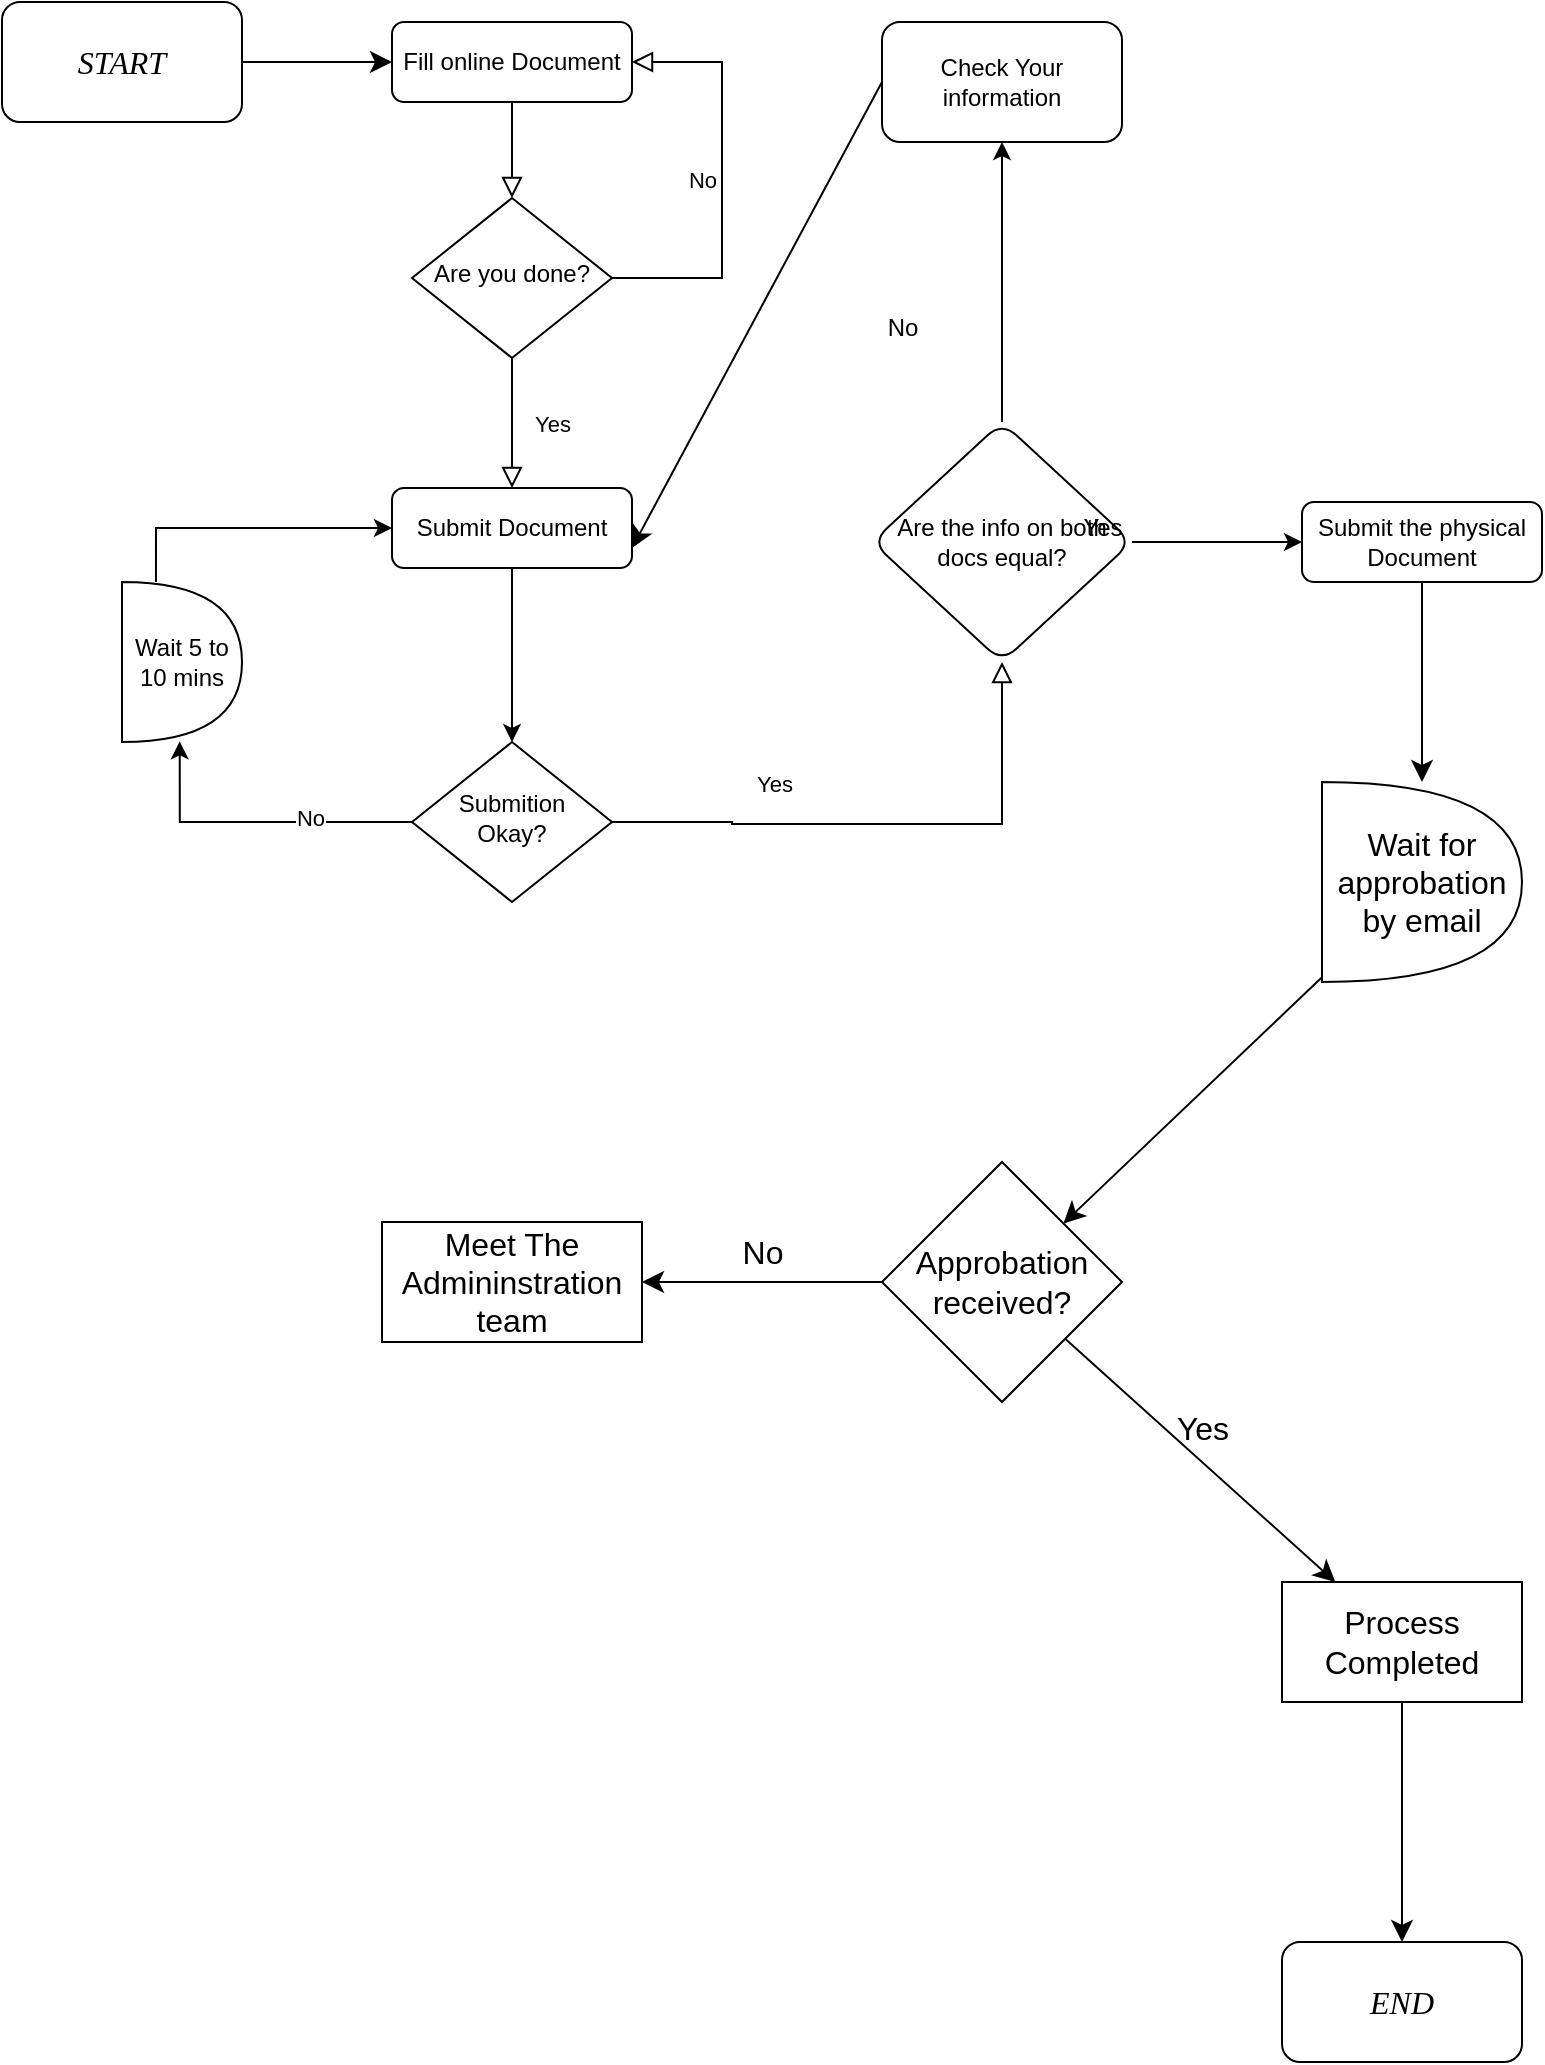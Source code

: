 <mxfile version="22.1.2" type="device">
  <diagram id="C5RBs43oDa-KdzZeNtuy" name="Page-1">
    <mxGraphModel dx="864" dy="606" grid="1" gridSize="10" guides="1" tooltips="1" connect="1" arrows="1" fold="1" page="1" pageScale="1" pageWidth="827" pageHeight="1169" math="0" shadow="0">
      <root>
        <mxCell id="WIyWlLk6GJQsqaUBKTNV-0" />
        <mxCell id="WIyWlLk6GJQsqaUBKTNV-1" parent="WIyWlLk6GJQsqaUBKTNV-0" />
        <mxCell id="WIyWlLk6GJQsqaUBKTNV-2" value="" style="rounded=0;html=1;jettySize=auto;orthogonalLoop=1;fontSize=11;endArrow=block;endFill=0;endSize=8;strokeWidth=1;shadow=0;labelBackgroundColor=none;edgeStyle=orthogonalEdgeStyle;" parent="WIyWlLk6GJQsqaUBKTNV-1" source="WIyWlLk6GJQsqaUBKTNV-3" target="WIyWlLk6GJQsqaUBKTNV-6" edge="1">
          <mxGeometry relative="1" as="geometry" />
        </mxCell>
        <mxCell id="WIyWlLk6GJQsqaUBKTNV-3" value="Fill online Document" style="rounded=1;whiteSpace=wrap;html=1;fontSize=12;glass=0;strokeWidth=1;shadow=0;" parent="WIyWlLk6GJQsqaUBKTNV-1" vertex="1">
          <mxGeometry x="195" y="80" width="120" height="40" as="geometry" />
        </mxCell>
        <mxCell id="WIyWlLk6GJQsqaUBKTNV-4" value="Yes" style="rounded=0;html=1;jettySize=auto;orthogonalLoop=1;fontSize=11;endArrow=block;endFill=0;endSize=8;strokeWidth=1;shadow=0;labelBackgroundColor=none;edgeStyle=orthogonalEdgeStyle;entryX=0.5;entryY=0;entryDx=0;entryDy=0;" parent="WIyWlLk6GJQsqaUBKTNV-1" source="WIyWlLk6GJQsqaUBKTNV-6" target="sq6PMqZxdVyv28Y4fQ6T-0" edge="1">
          <mxGeometry y="20" relative="1" as="geometry">
            <mxPoint as="offset" />
            <Array as="points" />
          </mxGeometry>
        </mxCell>
        <mxCell id="WIyWlLk6GJQsqaUBKTNV-5" value="No" style="edgeStyle=orthogonalEdgeStyle;rounded=0;html=1;jettySize=auto;orthogonalLoop=1;fontSize=11;endArrow=block;endFill=0;endSize=8;strokeWidth=1;shadow=0;labelBackgroundColor=none;entryX=1;entryY=0.5;entryDx=0;entryDy=0;" parent="WIyWlLk6GJQsqaUBKTNV-1" source="WIyWlLk6GJQsqaUBKTNV-6" target="WIyWlLk6GJQsqaUBKTNV-3" edge="1">
          <mxGeometry y="10" relative="1" as="geometry">
            <mxPoint as="offset" />
            <Array as="points">
              <mxPoint x="360" y="208" />
              <mxPoint x="360" y="100" />
            </Array>
          </mxGeometry>
        </mxCell>
        <mxCell id="WIyWlLk6GJQsqaUBKTNV-6" value="Are you done?" style="rhombus;whiteSpace=wrap;html=1;shadow=0;fontFamily=Helvetica;fontSize=12;align=center;strokeWidth=1;spacing=6;spacingTop=-4;" parent="WIyWlLk6GJQsqaUBKTNV-1" vertex="1">
          <mxGeometry x="205" y="168" width="100" height="80" as="geometry" />
        </mxCell>
        <mxCell id="WIyWlLk6GJQsqaUBKTNV-8" value="Yes" style="rounded=0;html=1;jettySize=auto;orthogonalLoop=1;fontSize=11;endArrow=block;endFill=0;endSize=8;strokeWidth=1;shadow=0;labelBackgroundColor=none;edgeStyle=orthogonalEdgeStyle;entryX=0.5;entryY=1;entryDx=0;entryDy=0;entryPerimeter=0;" parent="WIyWlLk6GJQsqaUBKTNV-1" source="WIyWlLk6GJQsqaUBKTNV-10" target="sq6PMqZxdVyv28Y4fQ6T-7" edge="1">
          <mxGeometry x="-0.412" y="20" relative="1" as="geometry">
            <mxPoint as="offset" />
            <mxPoint x="460" y="480" as="targetPoint" />
            <Array as="points">
              <mxPoint x="365" y="480" />
              <mxPoint x="500" y="481" />
            </Array>
          </mxGeometry>
        </mxCell>
        <mxCell id="WIyWlLk6GJQsqaUBKTNV-10" value="Submition Okay?" style="rhombus;whiteSpace=wrap;html=1;shadow=0;fontFamily=Helvetica;fontSize=12;align=center;strokeWidth=1;spacing=6;spacingTop=-4;" parent="WIyWlLk6GJQsqaUBKTNV-1" vertex="1">
          <mxGeometry x="205" y="440" width="100" height="80" as="geometry" />
        </mxCell>
        <mxCell id="WIyWlLk6GJQsqaUBKTNV-12" value="Submit the physical Document" style="rounded=1;whiteSpace=wrap;html=1;fontSize=12;glass=0;strokeWidth=1;shadow=0;" parent="WIyWlLk6GJQsqaUBKTNV-1" vertex="1">
          <mxGeometry x="650" y="320" width="120" height="40" as="geometry" />
        </mxCell>
        <mxCell id="sq6PMqZxdVyv28Y4fQ6T-5" style="edgeStyle=orthogonalEdgeStyle;rounded=0;orthogonalLoop=1;jettySize=auto;html=1;exitX=0.5;exitY=1;exitDx=0;exitDy=0;entryX=0.5;entryY=0;entryDx=0;entryDy=0;" edge="1" parent="WIyWlLk6GJQsqaUBKTNV-1" source="sq6PMqZxdVyv28Y4fQ6T-0" target="WIyWlLk6GJQsqaUBKTNV-10">
          <mxGeometry relative="1" as="geometry" />
        </mxCell>
        <mxCell id="sq6PMqZxdVyv28Y4fQ6T-0" value="Submit Document" style="rounded=1;whiteSpace=wrap;html=1;fontSize=12;glass=0;strokeWidth=1;shadow=0;" vertex="1" parent="WIyWlLk6GJQsqaUBKTNV-1">
          <mxGeometry x="195" y="313" width="120" height="40" as="geometry" />
        </mxCell>
        <mxCell id="sq6PMqZxdVyv28Y4fQ6T-1" value="Wait 5 to 10 mins" style="shape=or;whiteSpace=wrap;html=1;" vertex="1" parent="WIyWlLk6GJQsqaUBKTNV-1">
          <mxGeometry x="60" y="360" width="60" height="80" as="geometry" />
        </mxCell>
        <mxCell id="sq6PMqZxdVyv28Y4fQ6T-2" style="edgeStyle=orthogonalEdgeStyle;rounded=0;orthogonalLoop=1;jettySize=auto;html=1;exitX=0;exitY=0.5;exitDx=0;exitDy=0;entryX=0.481;entryY=0.996;entryDx=0;entryDy=0;entryPerimeter=0;" edge="1" parent="WIyWlLk6GJQsqaUBKTNV-1" source="WIyWlLk6GJQsqaUBKTNV-10" target="sq6PMqZxdVyv28Y4fQ6T-1">
          <mxGeometry relative="1" as="geometry">
            <mxPoint x="60" y="441" as="targetPoint" />
            <Array as="points">
              <mxPoint x="89" y="480" />
            </Array>
          </mxGeometry>
        </mxCell>
        <mxCell id="sq6PMqZxdVyv28Y4fQ6T-3" value="No" style="edgeLabel;html=1;align=center;verticalAlign=middle;resizable=0;points=[];" vertex="1" connectable="0" parent="sq6PMqZxdVyv28Y4fQ6T-2">
          <mxGeometry x="-0.345" y="-2" relative="1" as="geometry">
            <mxPoint as="offset" />
          </mxGeometry>
        </mxCell>
        <mxCell id="sq6PMqZxdVyv28Y4fQ6T-4" style="edgeStyle=orthogonalEdgeStyle;rounded=0;orthogonalLoop=1;jettySize=auto;html=1;exitX=0;exitY=0.5;exitDx=0;exitDy=0;entryX=0.283;entryY=0;entryDx=0;entryDy=0;entryPerimeter=0;startArrow=classic;startFill=1;endArrow=none;endFill=0;" edge="1" parent="WIyWlLk6GJQsqaUBKTNV-1" source="sq6PMqZxdVyv28Y4fQ6T-0" target="sq6PMqZxdVyv28Y4fQ6T-1">
          <mxGeometry relative="1" as="geometry" />
        </mxCell>
        <mxCell id="sq6PMqZxdVyv28Y4fQ6T-10" value="" style="edgeStyle=orthogonalEdgeStyle;rounded=0;orthogonalLoop=1;jettySize=auto;html=1;" edge="1" parent="WIyWlLk6GJQsqaUBKTNV-1" source="sq6PMqZxdVyv28Y4fQ6T-7">
          <mxGeometry relative="1" as="geometry">
            <mxPoint x="650" y="340" as="targetPoint" />
          </mxGeometry>
        </mxCell>
        <mxCell id="sq6PMqZxdVyv28Y4fQ6T-13" value="" style="edgeStyle=orthogonalEdgeStyle;rounded=0;orthogonalLoop=1;jettySize=auto;html=1;" edge="1" parent="WIyWlLk6GJQsqaUBKTNV-1" source="sq6PMqZxdVyv28Y4fQ6T-7" target="sq6PMqZxdVyv28Y4fQ6T-12">
          <mxGeometry relative="1" as="geometry" />
        </mxCell>
        <mxCell id="sq6PMqZxdVyv28Y4fQ6T-7" value="Are the info on both docs equal?" style="rhombus;whiteSpace=wrap;html=1;rounded=1;glass=0;strokeWidth=1;shadow=0;" vertex="1" parent="WIyWlLk6GJQsqaUBKTNV-1">
          <mxGeometry x="435" y="280" width="130" height="120" as="geometry" />
        </mxCell>
        <mxCell id="sq6PMqZxdVyv28Y4fQ6T-11" value="Yes" style="text;html=1;align=center;verticalAlign=middle;resizable=0;points=[];autosize=1;strokeColor=none;fillColor=none;" vertex="1" parent="WIyWlLk6GJQsqaUBKTNV-1">
          <mxGeometry x="530" y="318" width="40" height="30" as="geometry" />
        </mxCell>
        <mxCell id="sq6PMqZxdVyv28Y4fQ6T-27" style="edgeStyle=none;curved=1;rounded=0;orthogonalLoop=1;jettySize=auto;html=1;exitX=0;exitY=0.5;exitDx=0;exitDy=0;entryX=1;entryY=0.75;entryDx=0;entryDy=0;fontSize=12;startSize=8;endSize=8;" edge="1" parent="WIyWlLk6GJQsqaUBKTNV-1" source="sq6PMqZxdVyv28Y4fQ6T-12" target="sq6PMqZxdVyv28Y4fQ6T-0">
          <mxGeometry relative="1" as="geometry" />
        </mxCell>
        <mxCell id="sq6PMqZxdVyv28Y4fQ6T-12" value="Check Your information" style="whiteSpace=wrap;html=1;rounded=1;glass=0;strokeWidth=1;shadow=0;" vertex="1" parent="WIyWlLk6GJQsqaUBKTNV-1">
          <mxGeometry x="440" y="80" width="120" height="60" as="geometry" />
        </mxCell>
        <mxCell id="sq6PMqZxdVyv28Y4fQ6T-14" value="No" style="text;html=1;align=center;verticalAlign=middle;resizable=0;points=[];autosize=1;strokeColor=none;fillColor=none;" vertex="1" parent="WIyWlLk6GJQsqaUBKTNV-1">
          <mxGeometry x="430" y="218" width="40" height="30" as="geometry" />
        </mxCell>
        <mxCell id="sq6PMqZxdVyv28Y4fQ6T-34" value="" style="edgeStyle=none;curved=1;rounded=0;orthogonalLoop=1;jettySize=auto;html=1;fontSize=12;startSize=8;endSize=8;" edge="1" parent="WIyWlLk6GJQsqaUBKTNV-1" source="sq6PMqZxdVyv28Y4fQ6T-31" target="sq6PMqZxdVyv28Y4fQ6T-33">
          <mxGeometry relative="1" as="geometry" />
        </mxCell>
        <mxCell id="sq6PMqZxdVyv28Y4fQ6T-31" value="Wait for approbation by email" style="shape=or;whiteSpace=wrap;html=1;fontSize=16;" vertex="1" parent="WIyWlLk6GJQsqaUBKTNV-1">
          <mxGeometry x="660" y="460" width="100" height="100" as="geometry" />
        </mxCell>
        <mxCell id="sq6PMqZxdVyv28Y4fQ6T-32" style="edgeStyle=none;curved=1;rounded=0;orthogonalLoop=1;jettySize=auto;html=1;exitX=0.5;exitY=1;exitDx=0;exitDy=0;fontSize=12;startSize=8;endSize=8;" edge="1" parent="WIyWlLk6GJQsqaUBKTNV-1" source="WIyWlLk6GJQsqaUBKTNV-12">
          <mxGeometry relative="1" as="geometry">
            <mxPoint x="710" y="460" as="targetPoint" />
          </mxGeometry>
        </mxCell>
        <mxCell id="sq6PMqZxdVyv28Y4fQ6T-36" value="" style="edgeStyle=none;curved=1;rounded=0;orthogonalLoop=1;jettySize=auto;html=1;fontSize=12;startSize=8;endSize=8;" edge="1" parent="WIyWlLk6GJQsqaUBKTNV-1" source="sq6PMqZxdVyv28Y4fQ6T-33" target="sq6PMqZxdVyv28Y4fQ6T-35">
          <mxGeometry relative="1" as="geometry" />
        </mxCell>
        <mxCell id="sq6PMqZxdVyv28Y4fQ6T-39" value="" style="edgeStyle=none;curved=1;rounded=0;orthogonalLoop=1;jettySize=auto;html=1;fontSize=12;startSize=8;endSize=8;" edge="1" parent="WIyWlLk6GJQsqaUBKTNV-1" source="sq6PMqZxdVyv28Y4fQ6T-33" target="sq6PMqZxdVyv28Y4fQ6T-38">
          <mxGeometry relative="1" as="geometry" />
        </mxCell>
        <mxCell id="sq6PMqZxdVyv28Y4fQ6T-33" value="Approbation received?" style="rhombus;whiteSpace=wrap;html=1;fontSize=16;" vertex="1" parent="WIyWlLk6GJQsqaUBKTNV-1">
          <mxGeometry x="440" y="650" width="120" height="120" as="geometry" />
        </mxCell>
        <mxCell id="sq6PMqZxdVyv28Y4fQ6T-35" value="Meet The Admininstration team" style="whiteSpace=wrap;html=1;fontSize=16;" vertex="1" parent="WIyWlLk6GJQsqaUBKTNV-1">
          <mxGeometry x="190" y="680" width="130" height="60" as="geometry" />
        </mxCell>
        <mxCell id="sq6PMqZxdVyv28Y4fQ6T-37" value="No" style="text;html=1;align=center;verticalAlign=middle;resizable=0;points=[];autosize=1;strokeColor=none;fillColor=none;fontSize=16;" vertex="1" parent="WIyWlLk6GJQsqaUBKTNV-1">
          <mxGeometry x="360" y="680" width="40" height="30" as="geometry" />
        </mxCell>
        <mxCell id="sq6PMqZxdVyv28Y4fQ6T-42" value="" style="edgeStyle=none;curved=1;rounded=0;orthogonalLoop=1;jettySize=auto;html=1;fontSize=12;startSize=8;endSize=8;" edge="1" parent="WIyWlLk6GJQsqaUBKTNV-1" source="sq6PMqZxdVyv28Y4fQ6T-38" target="sq6PMqZxdVyv28Y4fQ6T-41">
          <mxGeometry relative="1" as="geometry" />
        </mxCell>
        <mxCell id="sq6PMqZxdVyv28Y4fQ6T-38" value="Process Completed" style="whiteSpace=wrap;html=1;fontSize=16;" vertex="1" parent="WIyWlLk6GJQsqaUBKTNV-1">
          <mxGeometry x="640" y="860" width="120" height="60" as="geometry" />
        </mxCell>
        <mxCell id="sq6PMqZxdVyv28Y4fQ6T-40" value="Yes" style="text;html=1;align=center;verticalAlign=middle;resizable=0;points=[];autosize=1;strokeColor=none;fillColor=none;fontSize=16;" vertex="1" parent="WIyWlLk6GJQsqaUBKTNV-1">
          <mxGeometry x="575" y="768" width="50" height="30" as="geometry" />
        </mxCell>
        <mxCell id="sq6PMqZxdVyv28Y4fQ6T-41" value="&lt;pre&gt;&lt;font face=&quot;Times New Roman&quot;&gt;&lt;i&gt;END&lt;/i&gt;&lt;/font&gt;&lt;/pre&gt;" style="whiteSpace=wrap;html=1;fontSize=16;rounded=1;" vertex="1" parent="WIyWlLk6GJQsqaUBKTNV-1">
          <mxGeometry x="640" y="1040" width="120" height="60" as="geometry" />
        </mxCell>
        <mxCell id="sq6PMqZxdVyv28Y4fQ6T-44" style="edgeStyle=none;curved=1;rounded=0;orthogonalLoop=1;jettySize=auto;html=1;exitX=1;exitY=0.5;exitDx=0;exitDy=0;entryX=0;entryY=0.5;entryDx=0;entryDy=0;fontSize=12;startSize=8;endSize=8;" edge="1" parent="WIyWlLk6GJQsqaUBKTNV-1" source="sq6PMqZxdVyv28Y4fQ6T-43" target="WIyWlLk6GJQsqaUBKTNV-3">
          <mxGeometry relative="1" as="geometry" />
        </mxCell>
        <mxCell id="sq6PMqZxdVyv28Y4fQ6T-43" value="&lt;pre&gt;&lt;font face=&quot;Times New Roman&quot;&gt;&lt;i&gt;START&lt;/i&gt;&lt;/font&gt;&lt;/pre&gt;" style="whiteSpace=wrap;html=1;fontSize=16;rounded=1;" vertex="1" parent="WIyWlLk6GJQsqaUBKTNV-1">
          <mxGeometry y="70" width="120" height="60" as="geometry" />
        </mxCell>
      </root>
    </mxGraphModel>
  </diagram>
</mxfile>
